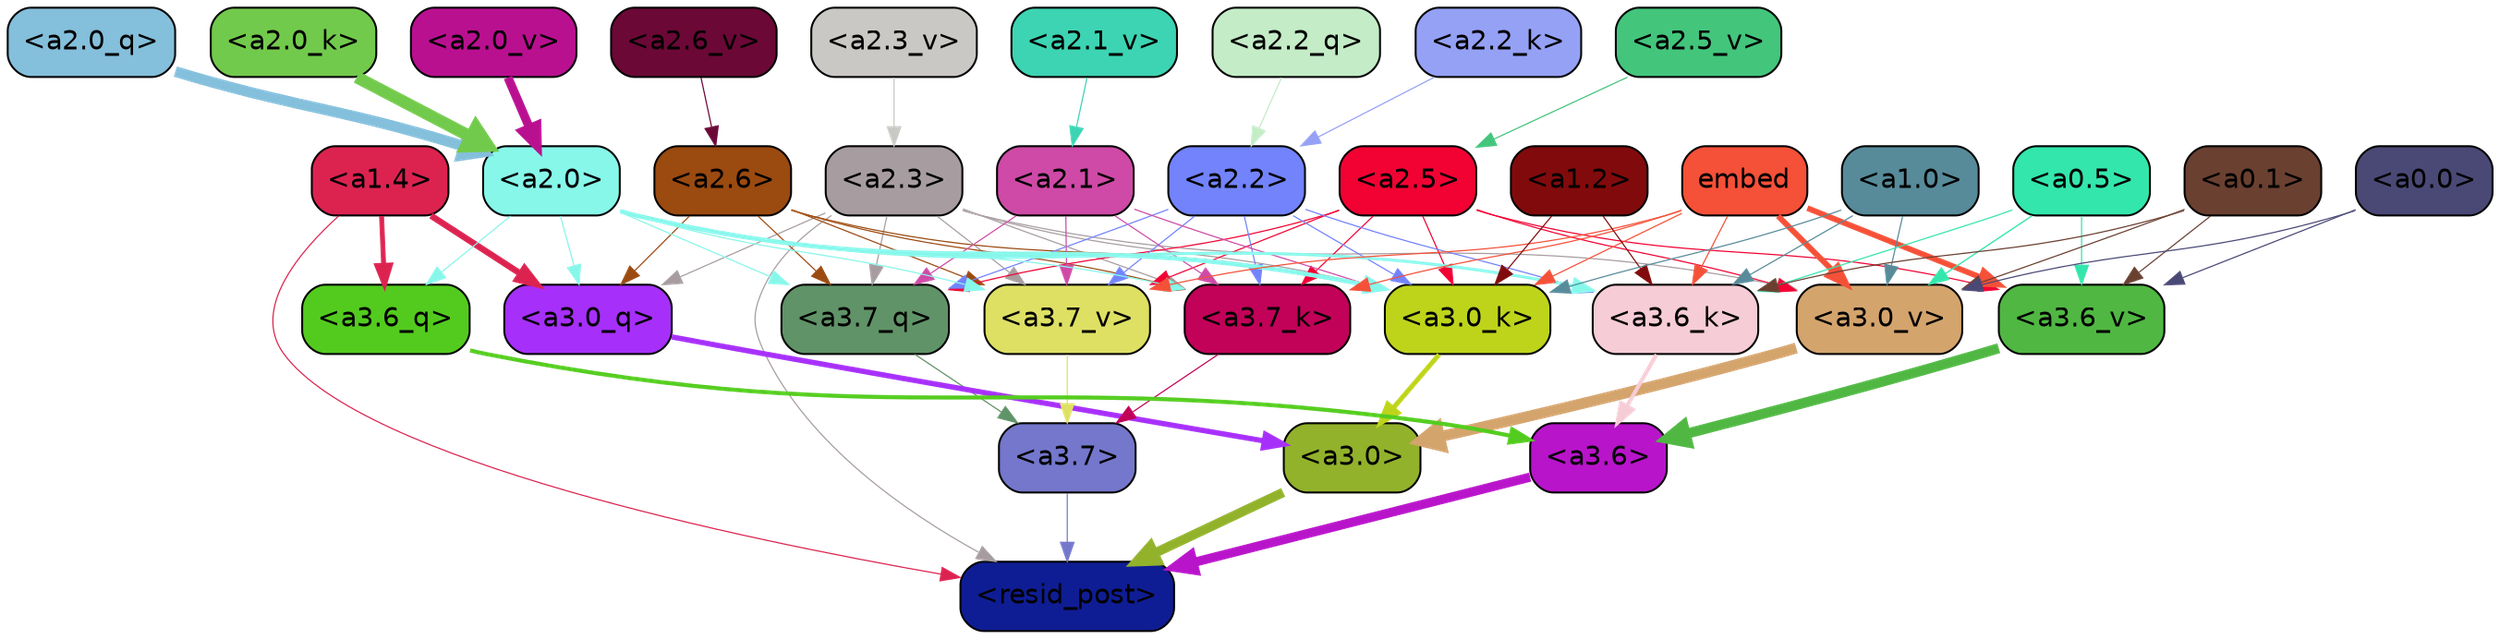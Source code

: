 strict digraph "" {
	graph [bgcolor=transparent,
		layout=dot,
		overlap=false,
		splines=true
	];
	"<a3.7>"	[color=black,
		fillcolor="#7477cb",
		fontname=Helvetica,
		shape=box,
		style="filled, rounded"];
	"<resid_post>"	[color=black,
		fillcolor="#0f1d94",
		fontname=Helvetica,
		shape=box,
		style="filled, rounded"];
	"<a3.7>" -> "<resid_post>"	[color="#7477cb",
		penwidth=0.6];
	"<a3.6>"	[color=black,
		fillcolor="#b814ca",
		fontname=Helvetica,
		shape=box,
		style="filled, rounded"];
	"<a3.6>" -> "<resid_post>"	[color="#b814ca",
		penwidth=4.753257989883423];
	"<a3.0>"	[color=black,
		fillcolor="#92b22b",
		fontname=Helvetica,
		shape=box,
		style="filled, rounded"];
	"<a3.0>" -> "<resid_post>"	[color="#92b22b",
		penwidth=4.90053927898407];
	"<a2.3>"	[color=black,
		fillcolor="#a79da1",
		fontname=Helvetica,
		shape=box,
		style="filled, rounded"];
	"<a2.3>" -> "<resid_post>"	[color="#a79da1",
		penwidth=0.6];
	"<a3.7_q>"	[color=black,
		fillcolor="#609367",
		fontname=Helvetica,
		shape=box,
		style="filled, rounded"];
	"<a2.3>" -> "<a3.7_q>"	[color="#a79da1",
		penwidth=0.6];
	"<a3.0_q>"	[color=black,
		fillcolor="#a62ffa",
		fontname=Helvetica,
		shape=box,
		style="filled, rounded"];
	"<a2.3>" -> "<a3.0_q>"	[color="#a79da1",
		penwidth=0.6];
	"<a3.7_k>"	[color=black,
		fillcolor="#c10258",
		fontname=Helvetica,
		shape=box,
		style="filled, rounded"];
	"<a2.3>" -> "<a3.7_k>"	[color="#a79da1",
		penwidth=0.6];
	"<a3.0_k>"	[color=black,
		fillcolor="#bed41a",
		fontname=Helvetica,
		shape=box,
		style="filled, rounded"];
	"<a2.3>" -> "<a3.0_k>"	[color="#a79da1",
		penwidth=0.6];
	"<a3.7_v>"	[color=black,
		fillcolor="#dee064",
		fontname=Helvetica,
		shape=box,
		style="filled, rounded"];
	"<a2.3>" -> "<a3.7_v>"	[color="#a79da1",
		penwidth=0.6];
	"<a3.0_v>"	[color=black,
		fillcolor="#d4a46d",
		fontname=Helvetica,
		shape=box,
		style="filled, rounded"];
	"<a2.3>" -> "<a3.0_v>"	[color="#a79da1",
		penwidth=0.6];
	"<a1.4>"	[color=black,
		fillcolor="#dc2350",
		fontname=Helvetica,
		shape=box,
		style="filled, rounded"];
	"<a1.4>" -> "<resid_post>"	[color="#dc2350",
		penwidth=0.6];
	"<a3.6_q>"	[color=black,
		fillcolor="#53cb1e",
		fontname=Helvetica,
		shape=box,
		style="filled, rounded"];
	"<a1.4>" -> "<a3.6_q>"	[color="#dc2350",
		penwidth=2.5149343013763428];
	"<a1.4>" -> "<a3.0_q>"	[color="#dc2350",
		penwidth=3.2760138511657715];
	"<a3.7_q>" -> "<a3.7>"	[color="#609367",
		penwidth=0.6];
	"<a3.6_q>" -> "<a3.6>"	[color="#53cb1e",
		penwidth=2.091020345687866];
	"<a3.0_q>" -> "<a3.0>"	[color="#a62ffa",
		penwidth=2.7421876192092896];
	"<a3.7_k>" -> "<a3.7>"	[color="#c10258",
		penwidth=0.6];
	"<a3.6_k>"	[color=black,
		fillcolor="#f6ccd6",
		fontname=Helvetica,
		shape=box,
		style="filled, rounded"];
	"<a3.6_k>" -> "<a3.6>"	[color="#f6ccd6",
		penwidth=2.048597991466522];
	"<a3.0_k>" -> "<a3.0>"	[color="#bed41a",
		penwidth=2.476402521133423];
	"<a3.7_v>" -> "<a3.7>"	[color="#dee064",
		penwidth=0.6];
	"<a3.6_v>"	[color=black,
		fillcolor="#50b743",
		fontname=Helvetica,
		shape=box,
		style="filled, rounded"];
	"<a3.6_v>" -> "<a3.6>"	[color="#50b743",
		penwidth=5.2550448179244995];
	"<a3.0_v>" -> "<a3.0>"	[color="#d4a46d",
		penwidth=5.652270674705505];
	"<a2.6>"	[color=black,
		fillcolor="#9b4a10",
		fontname=Helvetica,
		shape=box,
		style="filled, rounded"];
	"<a2.6>" -> "<a3.7_q>"	[color="#9b4a10",
		penwidth=0.6];
	"<a2.6>" -> "<a3.0_q>"	[color="#9b4a10",
		penwidth=0.6];
	"<a2.6>" -> "<a3.7_k>"	[color="#9b4a10",
		penwidth=0.6];
	"<a2.6>" -> "<a3.0_k>"	[color="#9b4a10",
		penwidth=0.6];
	"<a2.6>" -> "<a3.7_v>"	[color="#9b4a10",
		penwidth=0.6];
	"<a2.5>"	[color=black,
		fillcolor="#f10233",
		fontname=Helvetica,
		shape=box,
		style="filled, rounded"];
	"<a2.5>" -> "<a3.7_q>"	[color="#f10233",
		penwidth=0.6];
	"<a2.5>" -> "<a3.7_k>"	[color="#f10233",
		penwidth=0.6];
	"<a2.5>" -> "<a3.0_k>"	[color="#f10233",
		penwidth=0.6];
	"<a2.5>" -> "<a3.7_v>"	[color="#f10233",
		penwidth=0.6];
	"<a2.5>" -> "<a3.6_v>"	[color="#f10233",
		penwidth=0.6];
	"<a2.5>" -> "<a3.0_v>"	[color="#f10233",
		penwidth=0.6];
	"<a2.2>"	[color=black,
		fillcolor="#7283fc",
		fontname=Helvetica,
		shape=box,
		style="filled, rounded"];
	"<a2.2>" -> "<a3.7_q>"	[color="#7283fc",
		penwidth=0.6];
	"<a2.2>" -> "<a3.7_k>"	[color="#7283fc",
		penwidth=0.6];
	"<a2.2>" -> "<a3.6_k>"	[color="#7283fc",
		penwidth=0.6];
	"<a2.2>" -> "<a3.0_k>"	[color="#7283fc",
		penwidth=0.6];
	"<a2.2>" -> "<a3.7_v>"	[color="#7283fc",
		penwidth=0.6];
	"<a2.1>"	[color=black,
		fillcolor="#ce4aa6",
		fontname=Helvetica,
		shape=box,
		style="filled, rounded"];
	"<a2.1>" -> "<a3.7_q>"	[color="#ce4aa6",
		penwidth=0.6];
	"<a2.1>" -> "<a3.7_k>"	[color="#ce4aa6",
		penwidth=0.6];
	"<a2.1>" -> "<a3.0_k>"	[color="#ce4aa6",
		penwidth=0.6];
	"<a2.1>" -> "<a3.7_v>"	[color="#ce4aa6",
		penwidth=0.6];
	"<a2.0>"	[color=black,
		fillcolor="#87f7ea",
		fontname=Helvetica,
		shape=box,
		style="filled, rounded"];
	"<a2.0>" -> "<a3.7_q>"	[color="#87f7ea",
		penwidth=0.6];
	"<a2.0>" -> "<a3.6_q>"	[color="#87f7ea",
		penwidth=0.6];
	"<a2.0>" -> "<a3.0_q>"	[color="#87f7ea",
		penwidth=0.6];
	"<a2.0>" -> "<a3.7_k>"	[color="#87f7ea",
		penwidth=0.6];
	"<a2.0>" -> "<a3.6_k>"	[color="#87f7ea",
		penwidth=1.5290023684501648];
	"<a2.0>" -> "<a3.0_k>"	[color="#87f7ea",
		penwidth=2.2635570764541626];
	"<a2.0>" -> "<a3.7_v>"	[color="#87f7ea",
		penwidth=0.6];
	embed	[color=black,
		fillcolor="#f55038",
		fontname=Helvetica,
		shape=box,
		style="filled, rounded"];
	embed -> "<a3.7_k>"	[color="#f55038",
		penwidth=0.6];
	embed -> "<a3.6_k>"	[color="#f55038",
		penwidth=0.6];
	embed -> "<a3.0_k>"	[color="#f55038",
		penwidth=0.6];
	embed -> "<a3.7_v>"	[color="#f55038",
		penwidth=0.6];
	embed -> "<a3.6_v>"	[color="#f55038",
		penwidth=2.9556376338005066];
	embed -> "<a3.0_v>"	[color="#f55038",
		penwidth=2.972973108291626];
	"<a1.2>"	[color=black,
		fillcolor="#810b0c",
		fontname=Helvetica,
		shape=box,
		style="filled, rounded"];
	"<a1.2>" -> "<a3.6_k>"	[color="#810b0c",
		penwidth=0.6];
	"<a1.2>" -> "<a3.0_k>"	[color="#810b0c",
		penwidth=0.6];
	"<a1.0>"	[color=black,
		fillcolor="#578b9a",
		fontname=Helvetica,
		shape=box,
		style="filled, rounded"];
	"<a1.0>" -> "<a3.6_k>"	[color="#578b9a",
		penwidth=0.6];
	"<a1.0>" -> "<a3.0_k>"	[color="#578b9a",
		penwidth=0.6];
	"<a1.0>" -> "<a3.0_v>"	[color="#578b9a",
		penwidth=0.6];
	"<a0.5>"	[color=black,
		fillcolor="#33e6ac",
		fontname=Helvetica,
		shape=box,
		style="filled, rounded"];
	"<a0.5>" -> "<a3.6_k>"	[color="#33e6ac",
		penwidth=0.6];
	"<a0.5>" -> "<a3.6_v>"	[color="#33e6ac",
		penwidth=0.6];
	"<a0.5>" -> "<a3.0_v>"	[color="#33e6ac",
		penwidth=0.6790935099124908];
	"<a0.1>"	[color=black,
		fillcolor="#6a4031",
		fontname=Helvetica,
		shape=box,
		style="filled, rounded"];
	"<a0.1>" -> "<a3.6_k>"	[color="#6a4031",
		penwidth=0.6];
	"<a0.1>" -> "<a3.6_v>"	[color="#6a4031",
		penwidth=0.6];
	"<a0.1>" -> "<a3.0_v>"	[color="#6a4031",
		penwidth=0.6];
	"<a0.0>"	[color=black,
		fillcolor="#4a4976",
		fontname=Helvetica,
		shape=box,
		style="filled, rounded"];
	"<a0.0>" -> "<a3.6_v>"	[color="#4a4976",
		penwidth=0.6];
	"<a0.0>" -> "<a3.0_v>"	[color="#4a4976",
		penwidth=0.6];
	"<a2.2_q>"	[color=black,
		fillcolor="#c4ecc7",
		fontname=Helvetica,
		shape=box,
		style="filled, rounded"];
	"<a2.2_q>" -> "<a2.2>"	[color="#c4ecc7",
		penwidth=0.6];
	"<a2.0_q>"	[color=black,
		fillcolor="#84bfdb",
		fontname=Helvetica,
		shape=box,
		style="filled, rounded"];
	"<a2.0_q>" -> "<a2.0>"	[color="#84bfdb",
		penwidth=5.557696580886841];
	"<a2.2_k>"	[color=black,
		fillcolor="#95a1f5",
		fontname=Helvetica,
		shape=box,
		style="filled, rounded"];
	"<a2.2_k>" -> "<a2.2>"	[color="#95a1f5",
		penwidth=0.6];
	"<a2.0_k>"	[color=black,
		fillcolor="#72ca4c",
		fontname=Helvetica,
		shape=box,
		style="filled, rounded"];
	"<a2.0_k>" -> "<a2.0>"	[color="#72ca4c",
		penwidth=6.320472955703735];
	"<a2.6_v>"	[color=black,
		fillcolor="#6b0836",
		fontname=Helvetica,
		shape=box,
		style="filled, rounded"];
	"<a2.6_v>" -> "<a2.6>"	[color="#6b0836",
		penwidth=0.6];
	"<a2.5_v>"	[color=black,
		fillcolor="#43c57c",
		fontname=Helvetica,
		shape=box,
		style="filled, rounded"];
	"<a2.5_v>" -> "<a2.5>"	[color="#43c57c",
		penwidth=0.6];
	"<a2.3_v>"	[color=black,
		fillcolor="#c9c8c4",
		fontname=Helvetica,
		shape=box,
		style="filled, rounded"];
	"<a2.3_v>" -> "<a2.3>"	[color="#c9c8c4",
		penwidth=0.6];
	"<a2.1_v>"	[color=black,
		fillcolor="#3dd4b3",
		fontname=Helvetica,
		shape=box,
		style="filled, rounded"];
	"<a2.1_v>" -> "<a2.1>"	[color="#3dd4b3",
		penwidth=0.6];
	"<a2.0_v>"	[color=black,
		fillcolor="#b91090",
		fontname=Helvetica,
		shape=box,
		style="filled, rounded"];
	"<a2.0_v>" -> "<a2.0>"	[color="#b91090",
		penwidth=4.611755967140198];
}
